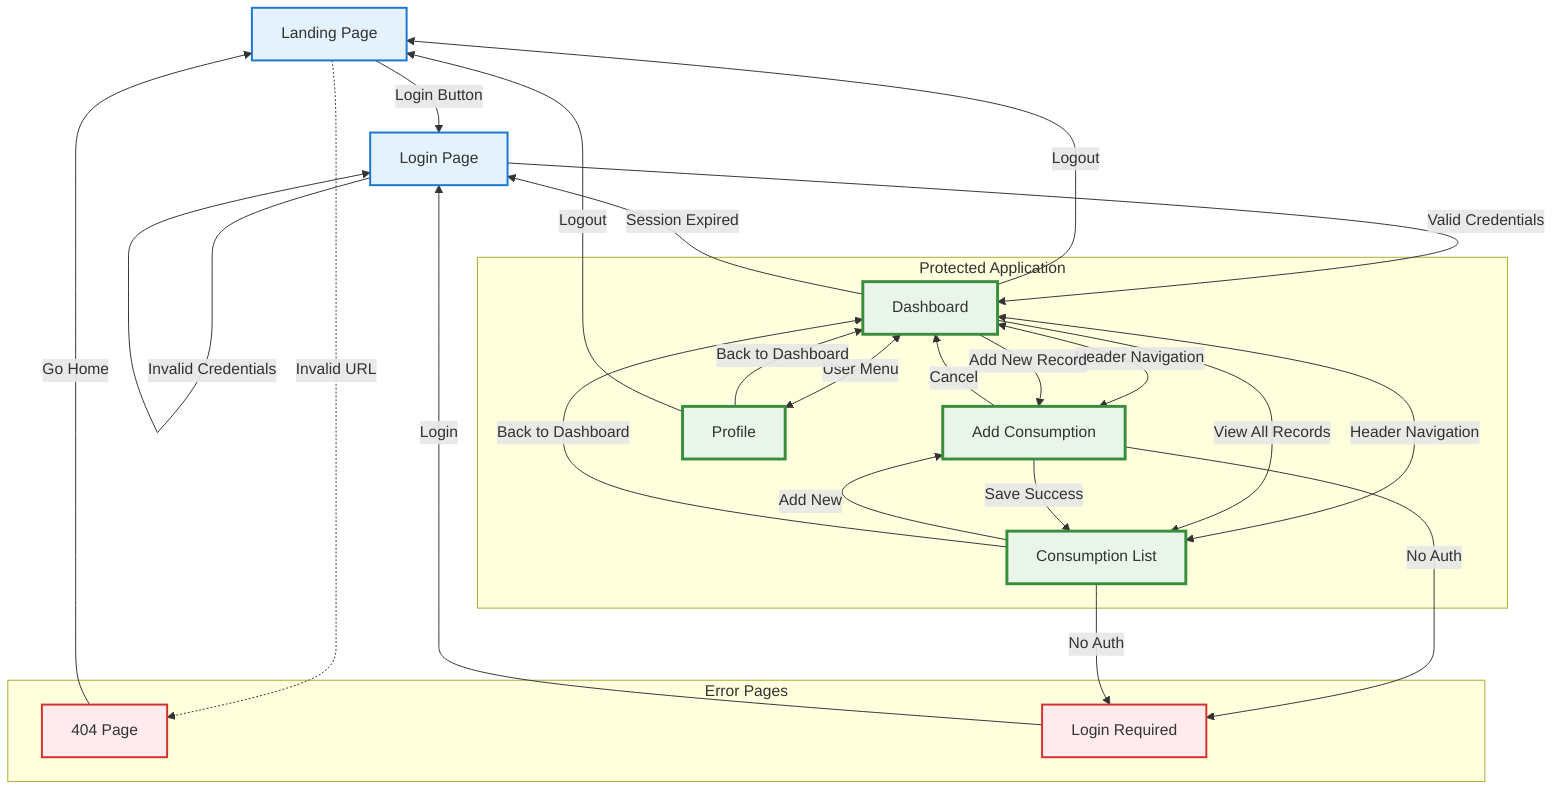 graph TD
    %% Public Access
    Landing[Landing Page]
    Login[Login Page]

    %% Protected MVP App (4 pages only)
    subgraph "Protected Application"
        Dashboard[Dashboard]
        AddConsumption[Add Consumption]
        ConsumptionList[Consumption List]
        Profile[Profile]
    end

    %% Error Handling (Minimal)
    subgraph "Error Pages"
        NotFound[404 Page]
        Unauthorized[Login Required]
    end

    %% MVP Navigation Flow
    Landing -->|"Login Button"| Login
    Login -->|"Valid Credentials"| Dashboard
    Login -->|"Invalid Credentials"| Login
    
    %% Main App Navigation (Header Menu)
    Dashboard <-->|"Header Navigation"| AddConsumption
    Dashboard <-->|"Header Navigation"| ConsumptionList
    Dashboard <-->|"User Menu"| Profile
    
    %% Quick Actions from Dashboard
    Dashboard -->|"Add New Record"| AddConsumption
    Dashboard -->|"View All Records"| ConsumptionList
    
    %% Form Flow
    AddConsumption -->|"Save Success"| ConsumptionList
    AddConsumption -->|"Cancel"| Dashboard
    
    %% List Actions (Minimal)
    ConsumptionList -->|"Add New"| AddConsumption
    ConsumptionList -->|"Back to Dashboard"| Dashboard
    
    %% Profile Management
    Profile -->|"Back to Dashboard"| Dashboard
    
    %% Logout Flow (from any page)
    Dashboard -->|"Logout"| Landing
    Profile -->|"Logout"| Landing
    
    %% Error Handling
    Dashboard -->|"Session Expired"| Login
    AddConsumption -->|"No Auth"| Unauthorized
    ConsumptionList -->|"No Auth"| Unauthorized
    Unauthorized -->|"Login"| Login
    
    %% 404 Fallback
    Landing -.->|"Invalid URL"| NotFound
    NotFound -->|"Go Home"| Landing

    %% Styling
    classDef publicPage fill:#e3f2fd,stroke:#1976d2,stroke-width:2px
    classDef mvpPage fill:#e8f5e8,stroke:#388e3c,stroke-width:3px
    classDef errorPage fill:#ffebee,stroke:#d32f2f,stroke-width:2px

    class Landing,Login publicPage
    class Dashboard,AddConsumption,ConsumptionList,Profile mvpPage
    class NotFound,Unauthorized errorPage